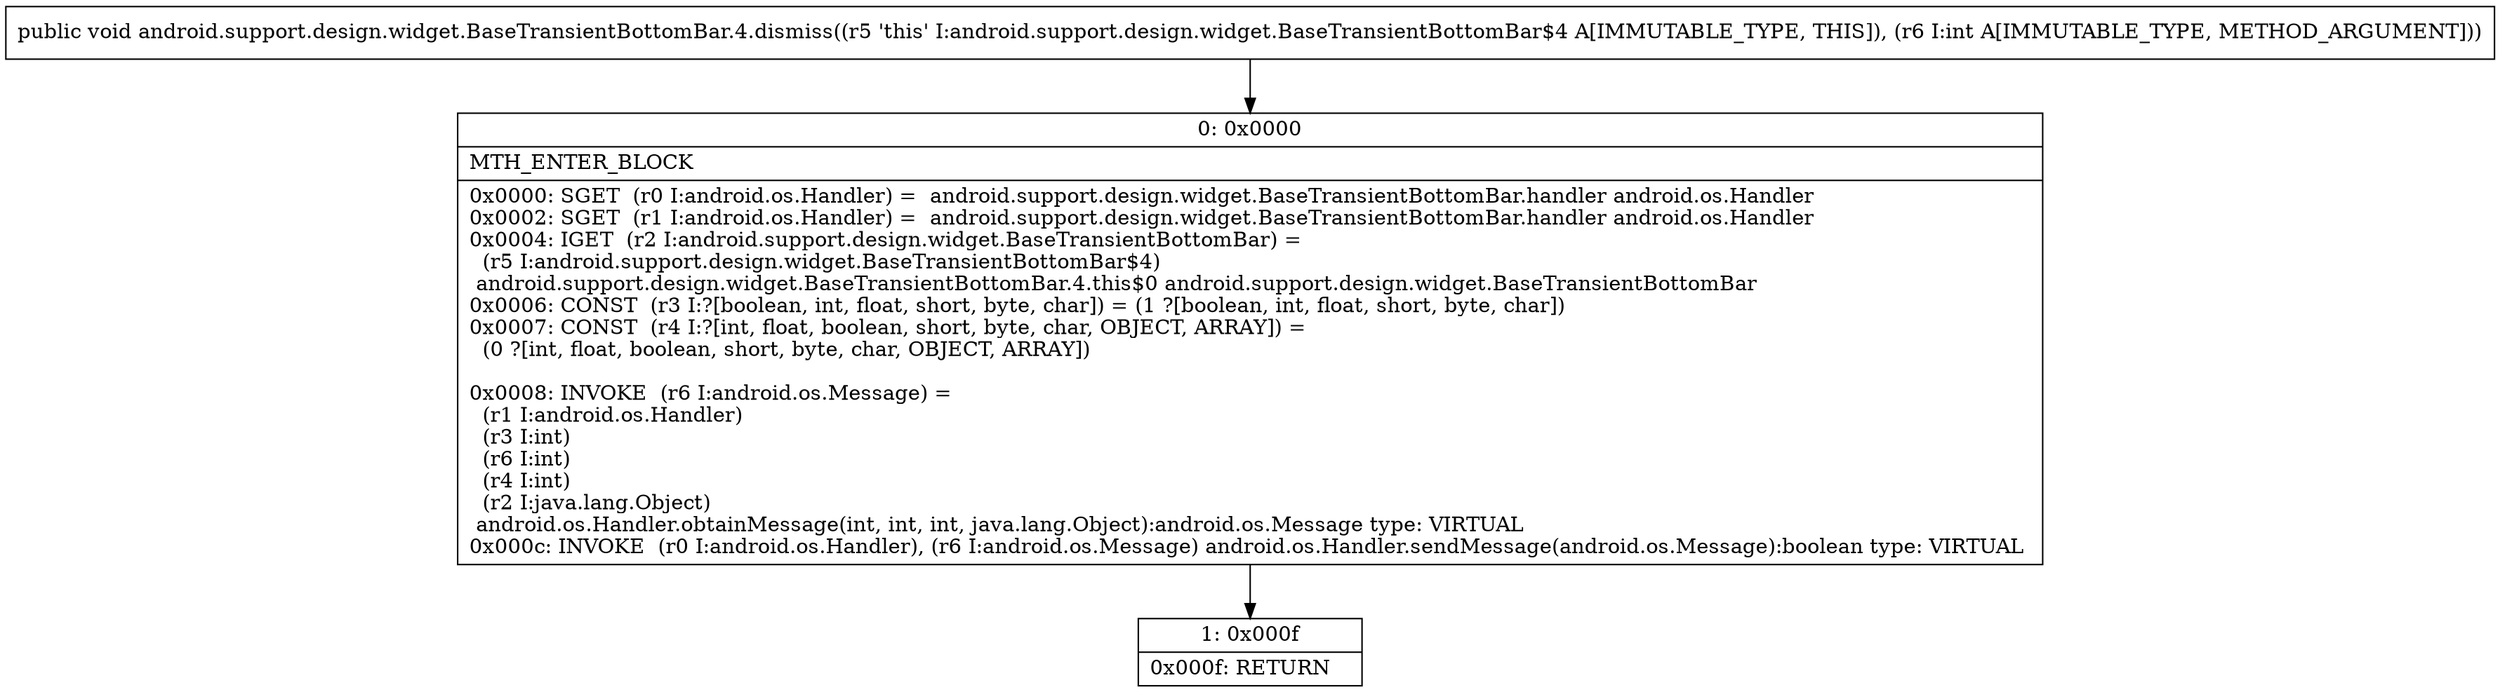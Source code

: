 digraph "CFG forandroid.support.design.widget.BaseTransientBottomBar.4.dismiss(I)V" {
Node_0 [shape=record,label="{0\:\ 0x0000|MTH_ENTER_BLOCK\l|0x0000: SGET  (r0 I:android.os.Handler) =  android.support.design.widget.BaseTransientBottomBar.handler android.os.Handler \l0x0002: SGET  (r1 I:android.os.Handler) =  android.support.design.widget.BaseTransientBottomBar.handler android.os.Handler \l0x0004: IGET  (r2 I:android.support.design.widget.BaseTransientBottomBar) = \l  (r5 I:android.support.design.widget.BaseTransientBottomBar$4)\l android.support.design.widget.BaseTransientBottomBar.4.this$0 android.support.design.widget.BaseTransientBottomBar \l0x0006: CONST  (r3 I:?[boolean, int, float, short, byte, char]) = (1 ?[boolean, int, float, short, byte, char]) \l0x0007: CONST  (r4 I:?[int, float, boolean, short, byte, char, OBJECT, ARRAY]) = \l  (0 ?[int, float, boolean, short, byte, char, OBJECT, ARRAY])\l \l0x0008: INVOKE  (r6 I:android.os.Message) = \l  (r1 I:android.os.Handler)\l  (r3 I:int)\l  (r6 I:int)\l  (r4 I:int)\l  (r2 I:java.lang.Object)\l android.os.Handler.obtainMessage(int, int, int, java.lang.Object):android.os.Message type: VIRTUAL \l0x000c: INVOKE  (r0 I:android.os.Handler), (r6 I:android.os.Message) android.os.Handler.sendMessage(android.os.Message):boolean type: VIRTUAL \l}"];
Node_1 [shape=record,label="{1\:\ 0x000f|0x000f: RETURN   \l}"];
MethodNode[shape=record,label="{public void android.support.design.widget.BaseTransientBottomBar.4.dismiss((r5 'this' I:android.support.design.widget.BaseTransientBottomBar$4 A[IMMUTABLE_TYPE, THIS]), (r6 I:int A[IMMUTABLE_TYPE, METHOD_ARGUMENT])) }"];
MethodNode -> Node_0;
Node_0 -> Node_1;
}

